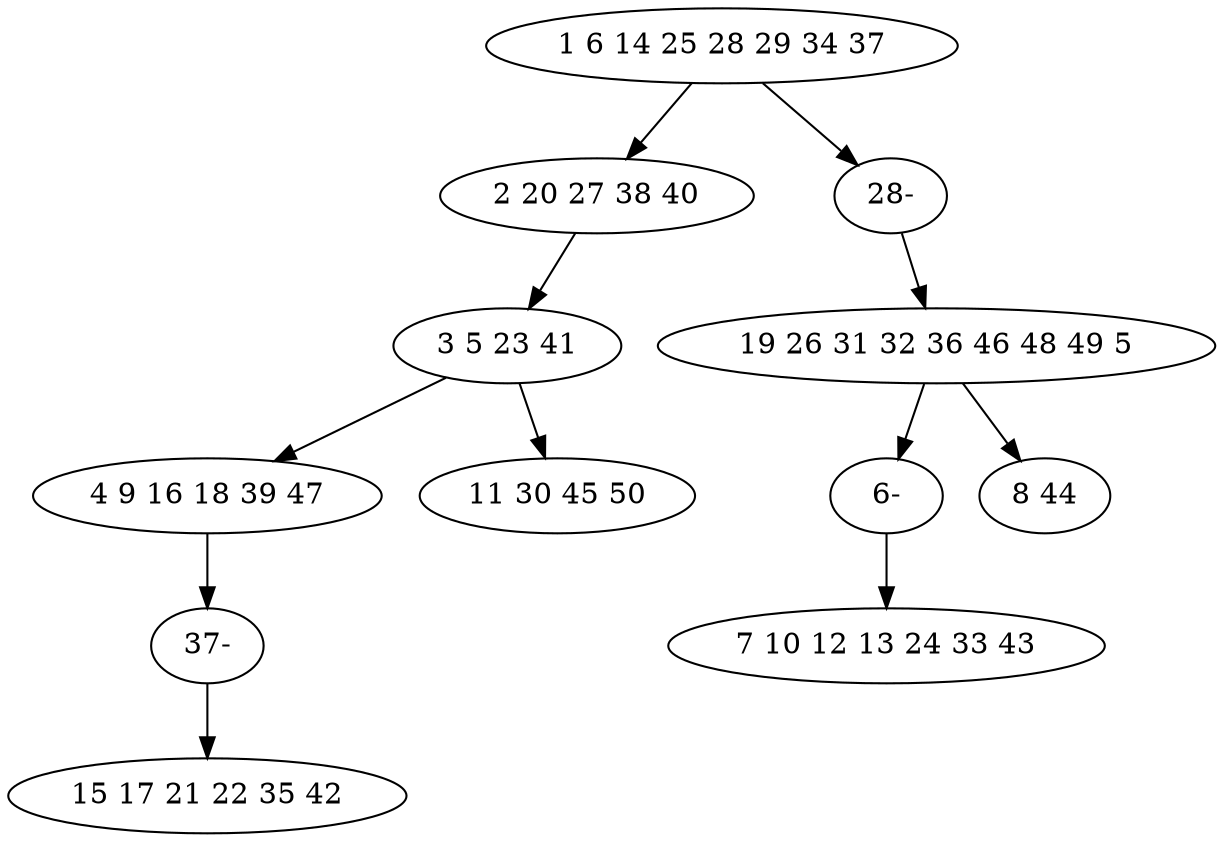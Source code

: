 digraph true_tree {
	"0" -> "1"
	"0" -> "11"
	"1" -> "3"
	"3" -> "4"
	"4" -> "10"
	"2" -> "9"
	"3" -> "7"
	"2" -> "8"
	"9" -> "6"
	"10" -> "5"
	"11" -> "2"
	"0" [label="1 6 14 25 28 29 34 37"];
	"1" [label="2 20 27 38 40"];
	"2" [label="19 26 31 32 36 46 48 49 5"];
	"3" [label="3 5 23 41"];
	"4" [label="4 9 16 18 39 47"];
	"5" [label="15 17 21 22 35 42"];
	"6" [label="7 10 12 13 24 33 43"];
	"7" [label="11 30 45 50"];
	"8" [label="8 44"];
	"9" [label="6-"];
	"10" [label="37-"];
	"11" [label="28-"];
}
